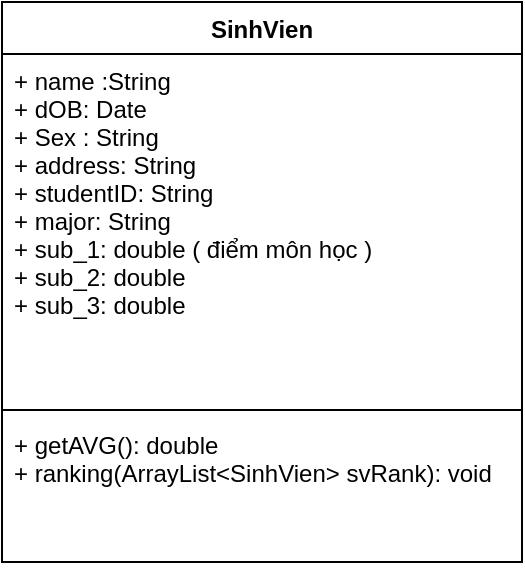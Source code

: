 <mxfile version="15.9.6" type="github">
  <diagram name="Page-1" id="e7e014a7-5840-1c2e-5031-d8a46d1fe8dd">
    <mxGraphModel dx="780" dy="748" grid="1" gridSize="10" guides="1" tooltips="1" connect="1" arrows="1" fold="1" page="1" pageScale="1" pageWidth="1169" pageHeight="826" background="none" math="0" shadow="0">
      <root>
        <mxCell id="0" />
        <mxCell id="1" parent="0" />
        <mxCell id="4u5zSsLyWunMOwIYYDjF-41" value="SinhVien" style="swimlane;fontStyle=1;align=center;verticalAlign=top;childLayout=stackLayout;horizontal=1;startSize=26;horizontalStack=0;resizeParent=1;resizeParentMax=0;resizeLast=0;collapsible=1;marginBottom=0;" vertex="1" parent="1">
          <mxGeometry x="500" y="250" width="260" height="280" as="geometry" />
        </mxCell>
        <mxCell id="4u5zSsLyWunMOwIYYDjF-42" value="+ name :String&#xa;+ dOB: Date&#xa;+ Sex : String&#xa;+ address: String&#xa;+ studentID: String&#xa;+ major: String&#xa;+ sub_1: double ( điểm môn học )&#xa;+ sub_2: double&#xa;+ sub_3: double" style="text;strokeColor=none;fillColor=none;align=left;verticalAlign=top;spacingLeft=4;spacingRight=4;overflow=hidden;rotatable=0;points=[[0,0.5],[1,0.5]];portConstraint=eastwest;" vertex="1" parent="4u5zSsLyWunMOwIYYDjF-41">
          <mxGeometry y="26" width="260" height="174" as="geometry" />
        </mxCell>
        <mxCell id="4u5zSsLyWunMOwIYYDjF-43" value="" style="line;strokeWidth=1;fillColor=none;align=left;verticalAlign=middle;spacingTop=-1;spacingLeft=3;spacingRight=3;rotatable=0;labelPosition=right;points=[];portConstraint=eastwest;" vertex="1" parent="4u5zSsLyWunMOwIYYDjF-41">
          <mxGeometry y="200" width="260" height="8" as="geometry" />
        </mxCell>
        <mxCell id="4u5zSsLyWunMOwIYYDjF-44" value="+ getAVG(): double&#xa;+ ranking(ArrayList&lt;SinhVien&gt; svRank): void" style="text;strokeColor=none;fillColor=none;align=left;verticalAlign=top;spacingLeft=4;spacingRight=4;overflow=hidden;rotatable=0;points=[[0,0.5],[1,0.5]];portConstraint=eastwest;" vertex="1" parent="4u5zSsLyWunMOwIYYDjF-41">
          <mxGeometry y="208" width="260" height="72" as="geometry" />
        </mxCell>
      </root>
    </mxGraphModel>
  </diagram>
</mxfile>
